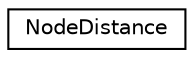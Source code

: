 digraph G
{
  edge [fontname="Helvetica",fontsize="10",labelfontname="Helvetica",labelfontsize="10"];
  node [fontname="Helvetica",fontsize="10",shape=record];
  rankdir=LR;
  Node1 [label="NodeDistance",height=0.2,width=0.4,color="black", fillcolor="white", style="filled",URL="$d3/de6/structNodeDistance.html"];
}
